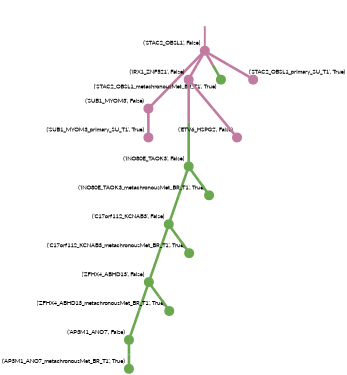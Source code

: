strict digraph  {
graph[splines=false]; nodesep=0.7; rankdir=TB; ranksep=0.6; forcelabels=true; dpi=600; size=2.5;
0 [color="#c27ba0ff", fillcolor="#c27ba0ff", fixedsize=true, fontname=Lato, fontsize="12pt", height="0.25", label="", penwidth=3, shape=circle, style=filled, xlabel="('STAC2_OBSL1', False)"];
2 [color="#c27ba0ff", fillcolor="#c27ba0ff", fixedsize=true, fontname=Lato, fontsize="12pt", height="0.25", label="", penwidth=3, shape=circle, style=filled, xlabel="('SUB1_MYOM3', False)"];
7 [color="#c27ba0ff", fillcolor="#c27ba0ff", fixedsize=true, fontname=Lato, fontsize="12pt", height="0.25", label="", penwidth=3, shape=circle, style=filled, xlabel="('IRX1_ZNF521', False)"];
8 [color="#6aa84fff", fillcolor="#6aa84fff", fixedsize=true, fontname=Lato, fontsize="12pt", height="0.25", label="", penwidth=3, shape=circle, style=filled, xlabel="('STAC2_OBSL1_metachronousMet_BR_T1', True)"];
13 [color="#c27ba0ff", fillcolor="#c27ba0ff", fixedsize=true, fontname=Lato, fontsize="12pt", height="0.25", label="", penwidth=3, shape=circle, style=filled, xlabel="('STAC2_OBSL1_primary_SU_T1', True)"];
1 [color="#6aa84fff", fillcolor="#6aa84fff", fixedsize=true, fontname=Lato, fontsize="12pt", height="0.25", label="", penwidth=3, shape=circle, style=filled, xlabel="('INO80E_TAOK3', False)"];
5 [color="#6aa84fff", fillcolor="#6aa84fff", fixedsize=true, fontname=Lato, fontsize="12pt", height="0.25", label="", penwidth=3, shape=circle, style=filled, xlabel="('C17orf112_KCNAB3', False)"];
9 [color="#6aa84fff", fillcolor="#6aa84fff", fixedsize=true, fontname=Lato, fontsize="12pt", height="0.25", label="", penwidth=3, shape=circle, style=filled, xlabel="('INO80E_TAOK3_metachronousMet_BR_T1', True)"];
14 [color="#c27ba0ff", fillcolor="#c27ba0ff", fixedsize=true, fontname=Lato, fontsize="12pt", height="0.25", label="", penwidth=3, shape=circle, style=filled, xlabel="('SUB1_MYOM3_primary_SU_T1', True)"];
3 [color="#6aa84fff", fillcolor="#6aa84fff", fixedsize=true, fontname=Lato, fontsize="12pt", height="0.25", label="", penwidth=3, shape=circle, style=filled, xlabel="('ZFHX4_ABHD13', False)"];
6 [color="#6aa84fff", fillcolor="#6aa84fff", fixedsize=true, fontname=Lato, fontsize="12pt", height="0.25", label="", penwidth=3, shape=circle, style=filled, xlabel="('AP3M1_ANO7', False)"];
10 [color="#6aa84fff", fillcolor="#6aa84fff", fixedsize=true, fontname=Lato, fontsize="12pt", height="0.25", label="", penwidth=3, shape=circle, style=filled, xlabel="('ZFHX4_ABHD13_metachronousMet_BR_T1', True)"];
11 [color="#6aa84fff", fillcolor="#6aa84fff", fixedsize=true, fontname=Lato, fontsize="12pt", height="0.25", label="", penwidth=3, shape=circle, style=filled, xlabel="('C17orf112_KCNAB3_metachronousMet_BR_T1', True)"];
12 [color="#6aa84fff", fillcolor="#6aa84fff", fixedsize=true, fontname=Lato, fontsize="12pt", height="0.25", label="", penwidth=3, shape=circle, style=filled, xlabel="('AP3M1_ANO7_metachronousMet_BR_T1', True)"];
4 [color="#c27ba0ff", fillcolor="#c27ba0ff", fixedsize=true, fontname=Lato, fontsize="12pt", height="0.25", label="", penwidth=3, shape=circle, style=filled, xlabel="('ETV6_HSPG2', False)"];
normal [label="", penwidth=3, style=invis, xlabel="('STAC2_OBSL1', False)"];
0 -> 2  [arrowsize=0, color="#c27ba0ff;0.5:#c27ba0ff", minlen="2.5714285373687744", penwidth="5.5", style=solid];
0 -> 7  [arrowsize=0, color="#c27ba0ff;0.5:#c27ba0ff", minlen="1.8571429252624512", penwidth="5.5", style=solid];
0 -> 8  [arrowsize=0, color="#c27ba0ff;0.5:#6aa84fff", minlen="1.4285714626312256", penwidth="5.5", style=solid];
0 -> 13  [arrowsize=0, color="#c27ba0ff;0.5:#c27ba0ff", minlen="1.4285714626312256", penwidth="5.5", style=solid];
2 -> 14  [arrowsize=0, color="#c27ba0ff;0.5:#c27ba0ff", minlen="1.4285714626312256", penwidth="5.5", style=solid];
7 -> 1  [arrowsize=0, color="#c27ba0ff;0.5:#6aa84fff", minlen="3.0", penwidth="5.5", style=solid];
7 -> 4  [arrowsize=0, color="#c27ba0ff;0.5:#c27ba0ff", minlen="2.142857074737549", penwidth="5.5", style=solid];
1 -> 5  [arrowsize=0, color="#6aa84fff;0.5:#6aa84fff", minlen="2.0", penwidth="5.5", style=solid];
1 -> 9  [arrowsize=0, color="#6aa84fff;0.5:#6aa84fff", minlen="1.4285714626312256", penwidth="5.5", style=solid];
5 -> 3  [arrowsize=0, color="#6aa84fff;0.5:#6aa84fff", minlen="2.142857074737549", penwidth="5.5", style=solid];
5 -> 11  [arrowsize=0, color="#6aa84fff;0.5:#6aa84fff", minlen="1.4285714626312256", penwidth="5.5", style=solid];
3 -> 6  [arrowsize=0, color="#6aa84fff;0.5:#6aa84fff", minlen="2.0", penwidth="5.5", style=solid];
3 -> 10  [arrowsize=0, color="#6aa84fff;0.5:#6aa84fff", minlen="1.4285714626312256", penwidth="5.5", style=solid];
6 -> 12  [arrowsize=0, color="#6aa84fff;0.5:#6aa84fff", minlen="1.4285714626312256", penwidth="5.5", style=solid];
normal -> 0  [arrowsize=0, color="#c27ba0ff", label="", penwidth=4, style=solid];
}
